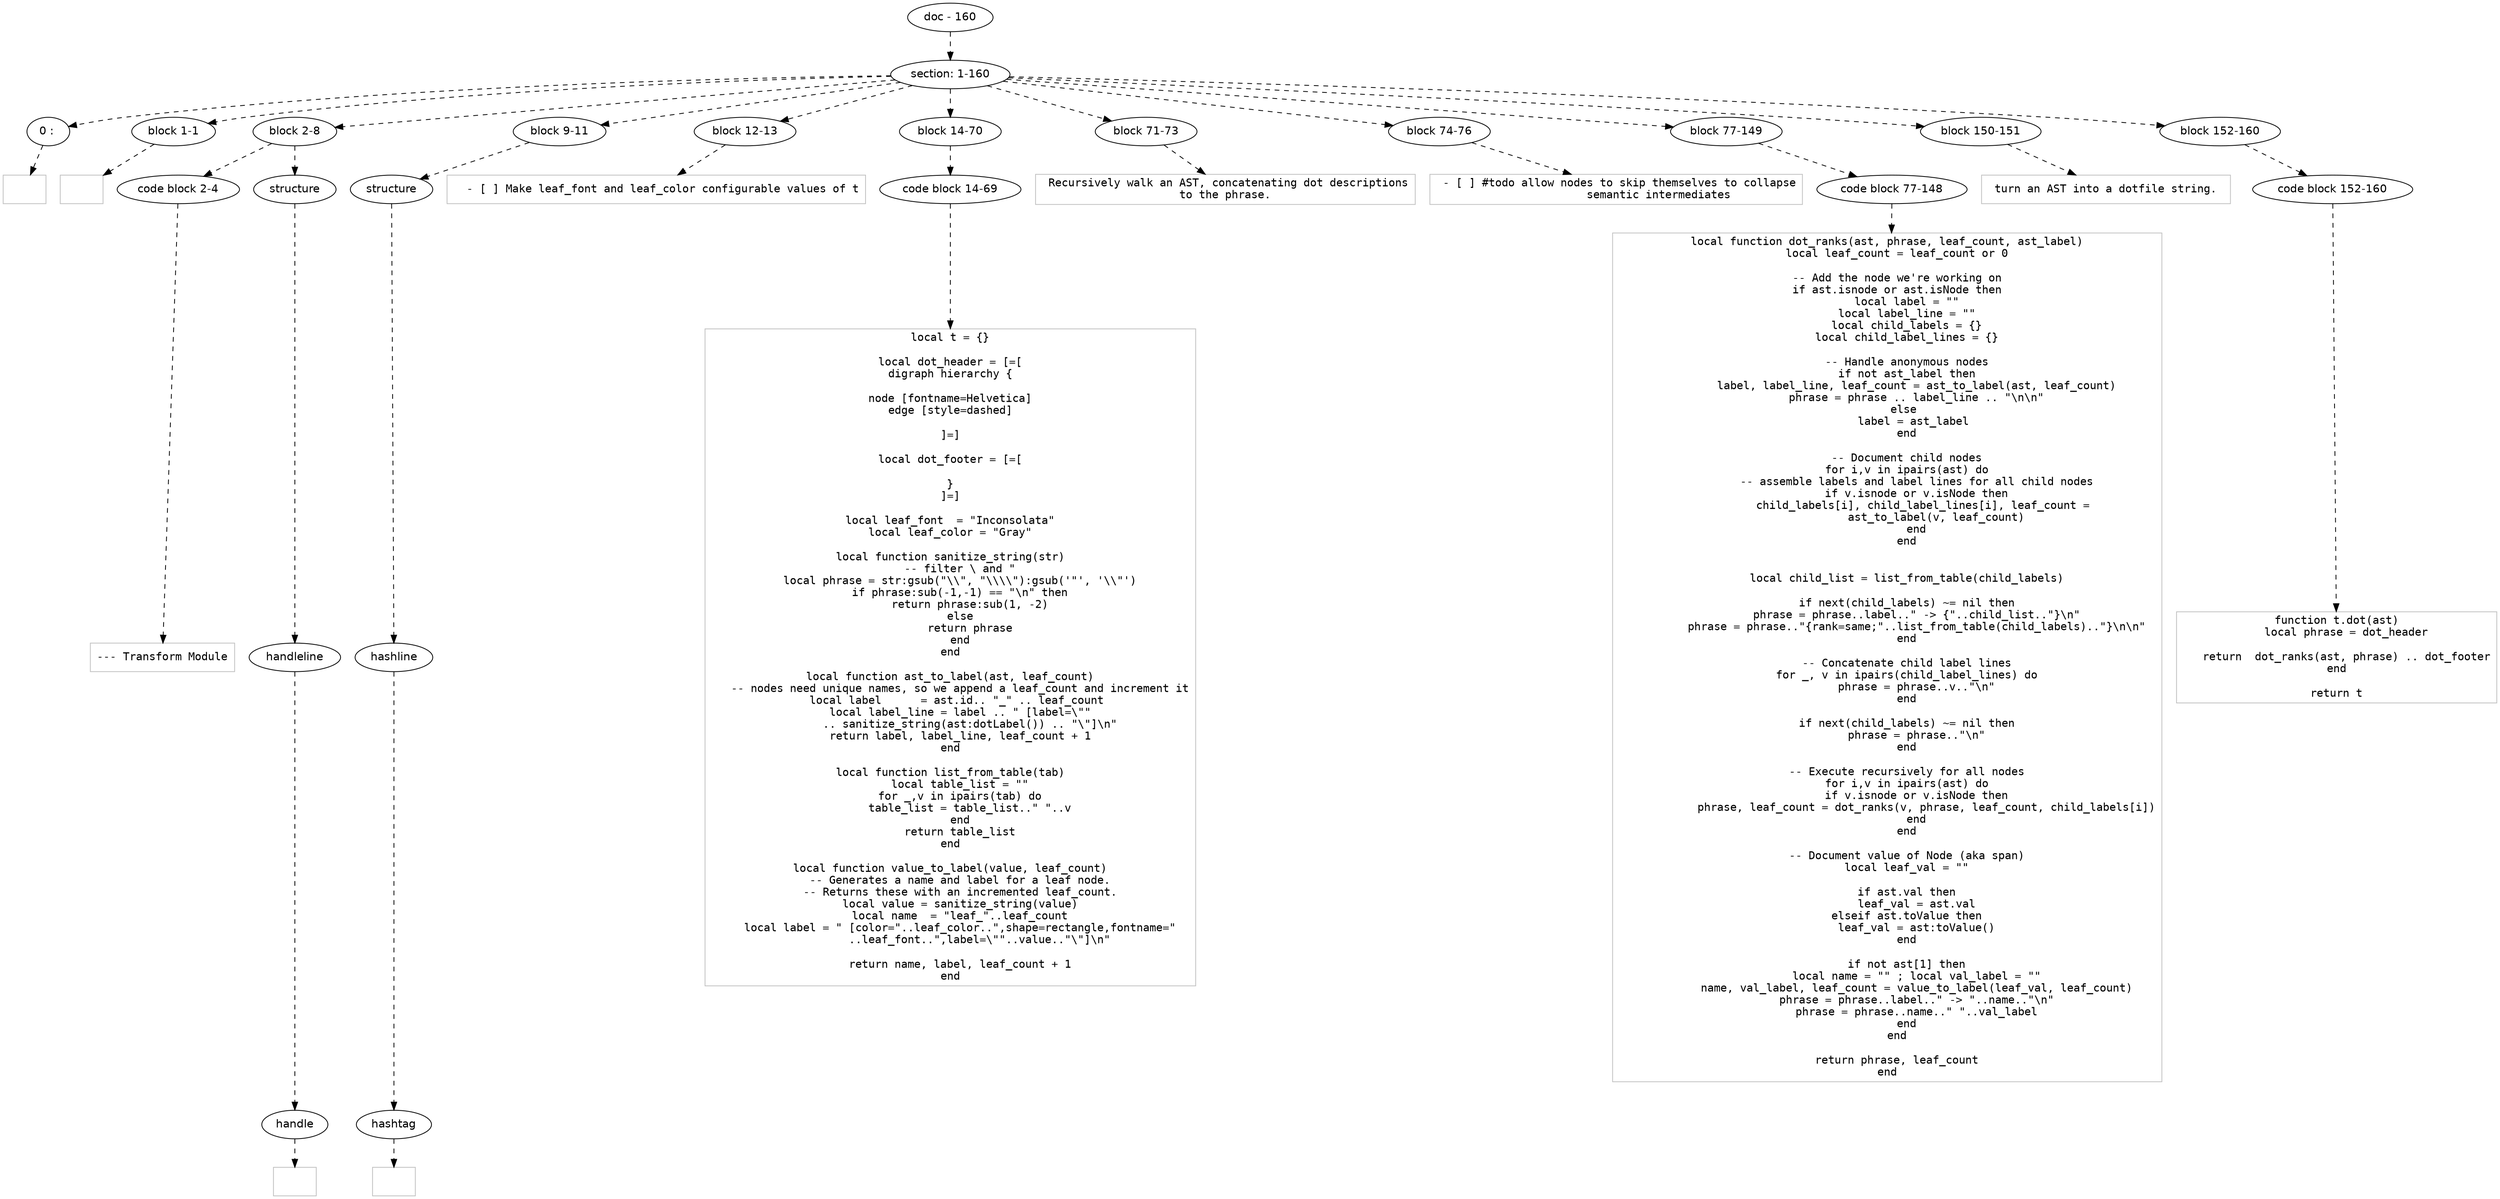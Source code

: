 digraph hierarchy {

node [fontname=Helvetica]
edge [style=dashed]

doc_0 [label="doc - 160"]


doc_0 -> { section_1}
{rank=same; section_1}

section_1 [label="section: 1-160"]


section_1 -> { header_2 block_3 block_4 block_5 block_6 block_7 block_8 block_9 block_10 block_11 block_12}
{rank=same; header_2 block_3 block_4 block_5 block_6 block_7 block_8 block_9 block_10 block_11 block_12}

header_2 [label="0 : "]

block_3 [label="block 1-1"]

block_4 [label="block 2-8"]

block_5 [label="block 9-11"]

block_6 [label="block 12-13"]

block_7 [label="block 14-70"]

block_8 [label="block 71-73"]

block_9 [label="block 74-76"]

block_10 [label="block 77-149"]

block_11 [label="block 150-151"]

block_12 [label="block 152-160"]


header_2 -> leaf_13
leaf_13  [color=Gray,shape=rectangle,fontname=Inconsolata,label=""]
block_3 -> leaf_14
leaf_14  [color=Gray,shape=rectangle,fontname=Inconsolata,label=""]
block_4 -> { codeblock_15 structure_16}
{rank=same; codeblock_15 structure_16}

codeblock_15 [label="code block 2-4"]

structure_16 [label="structure"]


codeblock_15 -> leaf_17
leaf_17  [color=Gray,shape=rectangle,fontname=Inconsolata,label="--- Transform Module"]
structure_16 -> { handleline_18}
{rank=same; handleline_18}

handleline_18 [label="handleline"]


handleline_18 -> { handle_19}
{rank=same; handle_19}

handle_19 [label="handle"]


handle_19 -> leaf_20
leaf_20  [color=Gray,shape=rectangle,fontname=Inconsolata,label=""]
block_5 -> { structure_21}
{rank=same; structure_21}

structure_21 [label="structure"]


structure_21 -> { hashline_22}
{rank=same; hashline_22}

hashline_22 [label="hashline"]


hashline_22 -> { hashtag_23}
{rank=same; hashtag_23}

hashtag_23 [label="hashtag"]


hashtag_23 -> leaf_24
leaf_24  [color=Gray,shape=rectangle,fontname=Inconsolata,label=""]
block_6 -> leaf_25
leaf_25  [color=Gray,shape=rectangle,fontname=Inconsolata,label="  - [ ] Make leaf_font and leaf_color configurable values of t
"]
block_7 -> { codeblock_26}
{rank=same; codeblock_26}

codeblock_26 [label="code block 14-69"]


codeblock_26 -> leaf_27
leaf_27  [color=Gray,shape=rectangle,fontname=Inconsolata,label="local t = {}

local dot_header = [=[
digraph hierarchy {

node [fontname=Helvetica]
edge [style=dashed]

]=]

local dot_footer = [=[

}
]=]

local leaf_font  = \"Inconsolata\"
local leaf_color = \"Gray\"

local function sanitize_string(str)
   -- filter \\ and \"
   local phrase = str:gsub(\"\\\\\", \"\\\\\\\\\"):gsub('\"', '\\\\\"')
   if phrase:sub(-1,-1) == \"\\n\" then
      return phrase:sub(1, -2)
   else
      return phrase
   end
end

local function ast_to_label(ast, leaf_count)
   -- nodes need unique names, so we append a leaf_count and increment it
   local label      = ast.id.. \"_\" .. leaf_count 
   local label_line = label .. \" [label=\\\"\"
      .. sanitize_string(ast:dotLabel()) .. \"\\\"]\\n\"
   return label, label_line, leaf_count + 1
end

local function list_from_table(tab)
   local table_list = \"\"
   for _,v in ipairs(tab) do
      table_list = table_list..\" \"..v
   end
   return table_list
end

local function value_to_label(value, leaf_count)
   -- Generates a name and label for a leaf node.
   -- Returns these with an incremented leaf_count.
   local value = sanitize_string(value)
   local name  = \"leaf_\"..leaf_count
   local label = \" [color=\"..leaf_color..\",shape=rectangle,fontname=\"
         ..leaf_font..\",label=\\\"\"..value..\"\\\"]\\n\"

   return name, label, leaf_count + 1
end"]
block_8 -> leaf_28
leaf_28  [color=Gray,shape=rectangle,fontname=Inconsolata,label=" Recursively walk an AST, concatenating dot descriptions
 to the phrase. 
"]
block_9 -> leaf_29
leaf_29  [color=Gray,shape=rectangle,fontname=Inconsolata,label=" - [ ] #todo allow nodes to skip themselves to collapse
             semantic intermediates
"]
block_10 -> { codeblock_30}
{rank=same; codeblock_30}

codeblock_30 [label="code block 77-148"]


codeblock_30 -> leaf_31
leaf_31  [color=Gray,shape=rectangle,fontname=Inconsolata,label="local function dot_ranks(ast, phrase, leaf_count, ast_label)
   local leaf_count = leaf_count or 0

   -- Add the node we're working on
   if ast.isnode or ast.isNode then
      local label = \"\"
      local label_line = \"\"
      local child_labels = {}
      local child_label_lines = {}

      -- Handle anonymous nodes
      if not ast_label then
         label, label_line, leaf_count = ast_to_label(ast, leaf_count)
         phrase = phrase .. label_line .. \"\\n\\n\"
      else 
         label = ast_label 
      end

      -- Document child nodes
      for i,v in ipairs(ast) do
         -- assemble labels and label lines for all child nodes
         if v.isnode or v.isNode then
            child_labels[i], child_label_lines[i], leaf_count = 
               ast_to_label(v, leaf_count)
         end
      end


      local child_list = list_from_table(child_labels)

      if next(child_labels) ~= nil then
         phrase = phrase..label..\" -> {\"..child_list..\"}\\n\"
         phrase = phrase..\"{rank=same;\"..list_from_table(child_labels)..\"}\\n\\n\"
      end

      -- Concatenate child label lines
      for _, v in ipairs(child_label_lines) do
         phrase = phrase..v..\"\\n\"
      end

      if next(child_labels) ~= nil then
         phrase = phrase..\"\\n\"
      end

      -- Execute recursively for all nodes
      for i,v in ipairs(ast) do
         if v.isnode or v.isNode then
            phrase, leaf_count = dot_ranks(v, phrase, leaf_count, child_labels[i])
         end
      end

      -- Document value of Node (aka span)
      local leaf_val = \"\"

      if ast.val then
         leaf_val = ast.val
      elseif ast.toValue then
         leaf_val = ast:toValue()
      end

      if not ast[1] then
         local name = \"\" ; local val_label = \"\"
         name, val_label, leaf_count = value_to_label(leaf_val, leaf_count)
         phrase = phrase..label..\" -> \"..name..\"\\n\"
         phrase = phrase..name..\" \"..val_label
      end
   end

   return phrase, leaf_count
end"]
block_11 -> leaf_32
leaf_32  [color=Gray,shape=rectangle,fontname=Inconsolata,label=" turn an AST into a dotfile string. 
"]
block_12 -> { codeblock_33}
{rank=same; codeblock_33}

codeblock_33 [label="code block 152-160"]


codeblock_33 -> leaf_34
leaf_34  [color=Gray,shape=rectangle,fontname=Inconsolata,label="function t.dot(ast)
   local phrase = dot_header

   return  dot_ranks(ast, phrase) .. dot_footer
end

return t"]

}
